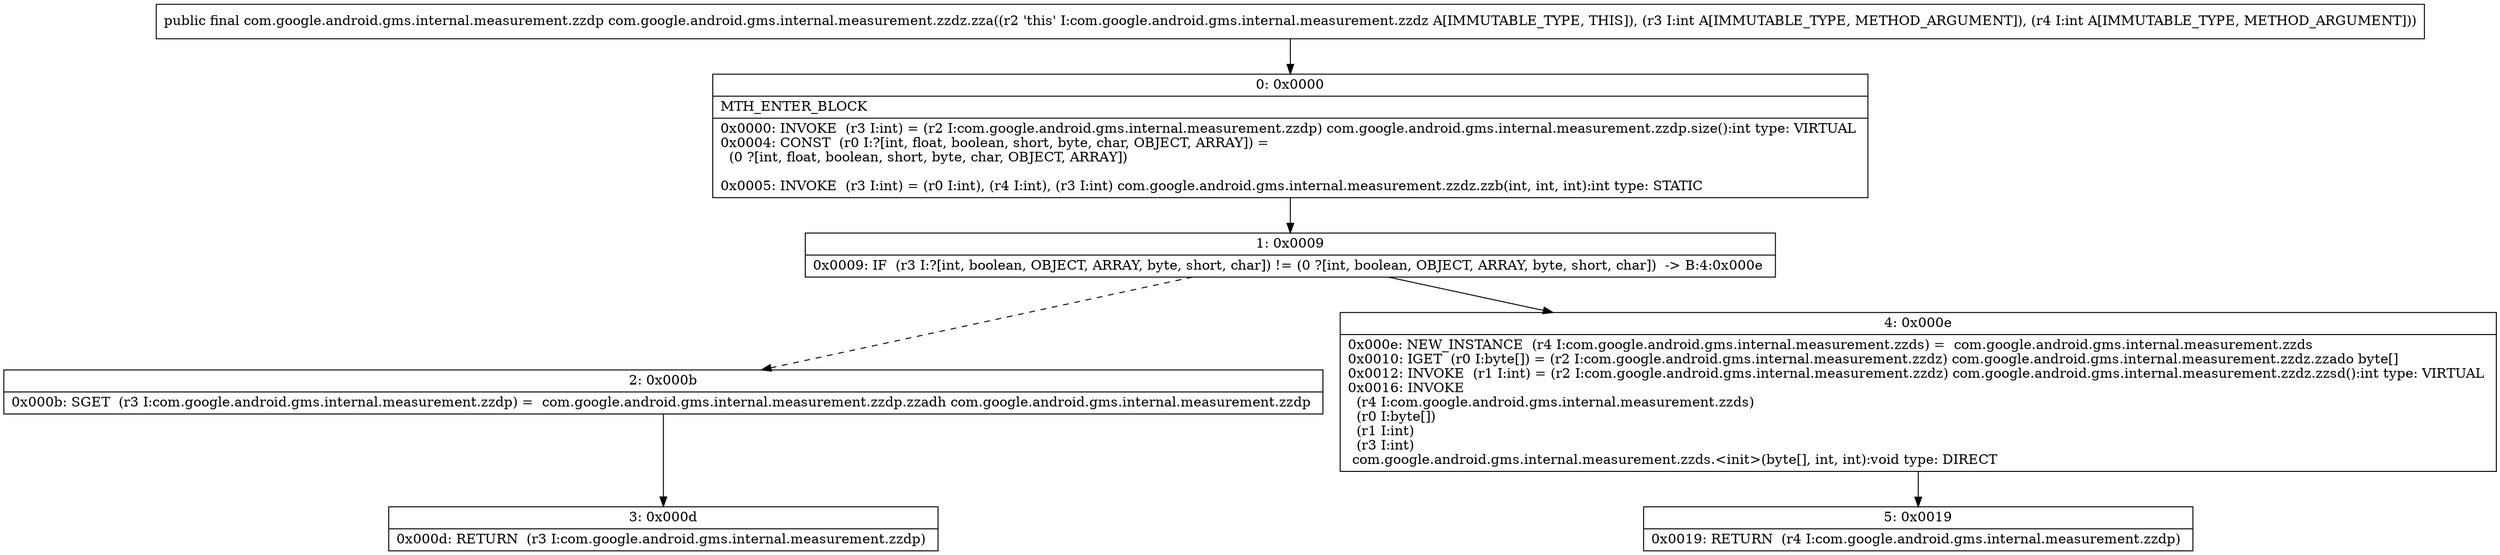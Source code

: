 digraph "CFG forcom.google.android.gms.internal.measurement.zzdz.zza(II)Lcom\/google\/android\/gms\/internal\/measurement\/zzdp;" {
Node_0 [shape=record,label="{0\:\ 0x0000|MTH_ENTER_BLOCK\l|0x0000: INVOKE  (r3 I:int) = (r2 I:com.google.android.gms.internal.measurement.zzdp) com.google.android.gms.internal.measurement.zzdp.size():int type: VIRTUAL \l0x0004: CONST  (r0 I:?[int, float, boolean, short, byte, char, OBJECT, ARRAY]) = \l  (0 ?[int, float, boolean, short, byte, char, OBJECT, ARRAY])\l \l0x0005: INVOKE  (r3 I:int) = (r0 I:int), (r4 I:int), (r3 I:int) com.google.android.gms.internal.measurement.zzdz.zzb(int, int, int):int type: STATIC \l}"];
Node_1 [shape=record,label="{1\:\ 0x0009|0x0009: IF  (r3 I:?[int, boolean, OBJECT, ARRAY, byte, short, char]) != (0 ?[int, boolean, OBJECT, ARRAY, byte, short, char])  \-\> B:4:0x000e \l}"];
Node_2 [shape=record,label="{2\:\ 0x000b|0x000b: SGET  (r3 I:com.google.android.gms.internal.measurement.zzdp) =  com.google.android.gms.internal.measurement.zzdp.zzadh com.google.android.gms.internal.measurement.zzdp \l}"];
Node_3 [shape=record,label="{3\:\ 0x000d|0x000d: RETURN  (r3 I:com.google.android.gms.internal.measurement.zzdp) \l}"];
Node_4 [shape=record,label="{4\:\ 0x000e|0x000e: NEW_INSTANCE  (r4 I:com.google.android.gms.internal.measurement.zzds) =  com.google.android.gms.internal.measurement.zzds \l0x0010: IGET  (r0 I:byte[]) = (r2 I:com.google.android.gms.internal.measurement.zzdz) com.google.android.gms.internal.measurement.zzdz.zzado byte[] \l0x0012: INVOKE  (r1 I:int) = (r2 I:com.google.android.gms.internal.measurement.zzdz) com.google.android.gms.internal.measurement.zzdz.zzsd():int type: VIRTUAL \l0x0016: INVOKE  \l  (r4 I:com.google.android.gms.internal.measurement.zzds)\l  (r0 I:byte[])\l  (r1 I:int)\l  (r3 I:int)\l com.google.android.gms.internal.measurement.zzds.\<init\>(byte[], int, int):void type: DIRECT \l}"];
Node_5 [shape=record,label="{5\:\ 0x0019|0x0019: RETURN  (r4 I:com.google.android.gms.internal.measurement.zzdp) \l}"];
MethodNode[shape=record,label="{public final com.google.android.gms.internal.measurement.zzdp com.google.android.gms.internal.measurement.zzdz.zza((r2 'this' I:com.google.android.gms.internal.measurement.zzdz A[IMMUTABLE_TYPE, THIS]), (r3 I:int A[IMMUTABLE_TYPE, METHOD_ARGUMENT]), (r4 I:int A[IMMUTABLE_TYPE, METHOD_ARGUMENT])) }"];
MethodNode -> Node_0;
Node_0 -> Node_1;
Node_1 -> Node_2[style=dashed];
Node_1 -> Node_4;
Node_2 -> Node_3;
Node_4 -> Node_5;
}

